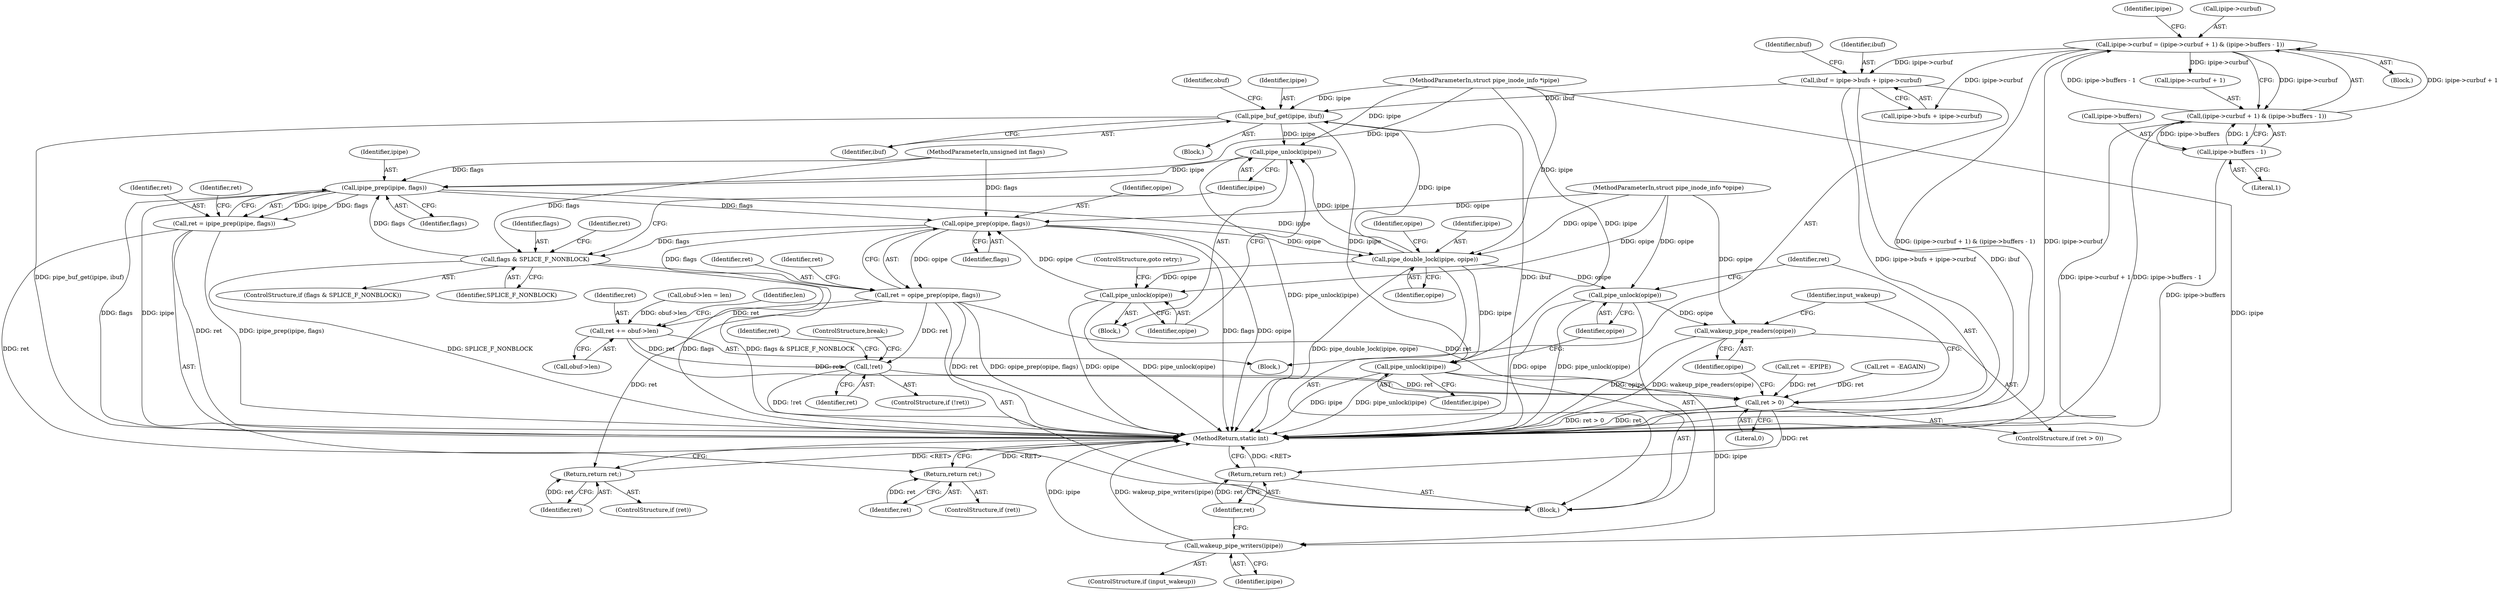 digraph "1_linux_15fab63e1e57be9fdb5eec1bbc5916e9825e9acb_0@integer" {
"1000210" [label="(Call,ibuf = ipipe->bufs + ipipe->curbuf)"];
"1000262" [label="(Call,ipipe->curbuf = (ipipe->curbuf + 1) & (ipipe->buffers - 1))"];
"1000266" [label="(Call,(ipipe->curbuf + 1) & (ipipe->buffers - 1))"];
"1000272" [label="(Call,ipipe->buffers - 1)"];
"1000286" [label="(Call,pipe_buf_get(ipipe, ibuf))"];
"1000205" [label="(Call,pipe_unlock(ipipe))"];
"1000128" [label="(Call,ipipe_prep(ipipe, flags))"];
"1000126" [label="(Call,ret = ipipe_prep(ipipe, flags))"];
"1000133" [label="(Return,return ret;)"];
"1000137" [label="(Call,opipe_prep(opipe, flags))"];
"1000135" [label="(Call,ret = opipe_prep(opipe, flags))"];
"1000142" [label="(Return,return ret;)"];
"1000160" [label="(Call,!ret)"];
"1000338" [label="(Call,ret > 0)"];
"1000347" [label="(Return,return ret;)"];
"1000322" [label="(Call,ret += obuf->len)"];
"1000144" [label="(Call,pipe_double_lock(ipipe, opipe))"];
"1000207" [label="(Call,pipe_unlock(opipe))"];
"1000333" [label="(Call,pipe_unlock(ipipe))"];
"1000345" [label="(Call,wakeup_pipe_writers(ipipe))"];
"1000335" [label="(Call,pipe_unlock(opipe))"];
"1000341" [label="(Call,wakeup_pipe_readers(opipe))"];
"1000196" [label="(Call,flags & SPLICE_F_NONBLOCK)"];
"1000212" [label="(Call,ipipe->bufs + ipipe->curbuf)"];
"1000328" [label="(Identifier,len)"];
"1000209" [label="(ControlStructure,goto retry;)"];
"1000341" [label="(Call,wakeup_pipe_readers(opipe))"];
"1000266" [label="(Call,(ipipe->curbuf + 1) & (ipipe->buffers - 1))"];
"1000273" [label="(Call,ipipe->buffers)"];
"1000276" [label="(Literal,1)"];
"1000208" [label="(Identifier,opipe)"];
"1000139" [label="(Identifier,flags)"];
"1000191" [label="(Block,)"];
"1000136" [label="(Identifier,ret)"];
"1000152" [label="(Identifier,opipe)"];
"1000160" [label="(Call,!ret)"];
"1000162" [label="(Call,ret = -EPIPE)"];
"1000133" [label="(Return,return ret;)"];
"1000197" [label="(Identifier,flags)"];
"1000195" [label="(ControlStructure,if (flags & SPLICE_F_NONBLOCK))"];
"1000148" [label="(Block,)"];
"1000291" [label="(Identifier,obuf)"];
"1000201" [label="(Identifier,ret)"];
"1000210" [label="(Call,ibuf = ipipe->bufs + ipipe->curbuf)"];
"1000141" [label="(Identifier,ret)"];
"1000348" [label="(Identifier,ret)"];
"1000163" [label="(Identifier,ret)"];
"1000145" [label="(Identifier,ipipe)"];
"1000272" [label="(Call,ipipe->buffers - 1)"];
"1000132" [label="(Identifier,ret)"];
"1000196" [label="(Call,flags & SPLICE_F_NONBLOCK)"];
"1000338" [label="(Call,ret > 0)"];
"1000279" [label="(Identifier,ipipe)"];
"1000113" [label="(Block,)"];
"1000287" [label="(Identifier,ipipe)"];
"1000342" [label="(Identifier,opipe)"];
"1000110" [label="(MethodParameterIn,struct pipe_inode_info *opipe)"];
"1000337" [label="(ControlStructure,if (ret > 0))"];
"1000144" [label="(Call,pipe_double_lock(ipipe, opipe))"];
"1000143" [label="(Identifier,ret)"];
"1000334" [label="(Identifier,ipipe)"];
"1000343" [label="(ControlStructure,if (input_wakeup))"];
"1000129" [label="(Identifier,ipipe)"];
"1000112" [label="(MethodParameterIn,unsigned int flags)"];
"1000247" [label="(Block,)"];
"1000126" [label="(Call,ret = ipipe_prep(ipipe, flags))"];
"1000134" [label="(Identifier,ret)"];
"1000340" [label="(Literal,0)"];
"1000324" [label="(Call,obuf->len)"];
"1000323" [label="(Identifier,ret)"];
"1000267" [label="(Call,ipipe->curbuf + 1)"];
"1000200" [label="(Call,ret = -EAGAIN)"];
"1000211" [label="(Identifier,ibuf)"];
"1000345" [label="(Call,wakeup_pipe_writers(ipipe))"];
"1000288" [label="(Identifier,ibuf)"];
"1000159" [label="(ControlStructure,if (!ret))"];
"1000344" [label="(Identifier,input_wakeup)"];
"1000349" [label="(MethodReturn,static int)"];
"1000322" [label="(Call,ret += obuf->len)"];
"1000335" [label="(Call,pipe_unlock(opipe))"];
"1000347" [label="(Return,return ret;)"];
"1000333" [label="(Call,pipe_unlock(ipipe))"];
"1000146" [label="(Identifier,opipe)"];
"1000198" [label="(Identifier,SPLICE_F_NONBLOCK)"];
"1000346" [label="(Identifier,ipipe)"];
"1000140" [label="(ControlStructure,if (ret))"];
"1000263" [label="(Call,ipipe->curbuf)"];
"1000262" [label="(Call,ipipe->curbuf = (ipipe->curbuf + 1) & (ipipe->buffers - 1))"];
"1000285" [label="(Block,)"];
"1000220" [label="(Identifier,nbuf)"];
"1000127" [label="(Identifier,ret)"];
"1000161" [label="(Identifier,ret)"];
"1000299" [label="(Call,obuf->len = len)"];
"1000336" [label="(Identifier,opipe)"];
"1000137" [label="(Call,opipe_prep(opipe, flags))"];
"1000135" [label="(Call,ret = opipe_prep(opipe, flags))"];
"1000131" [label="(ControlStructure,if (ret))"];
"1000286" [label="(Call,pipe_buf_get(ipipe, ibuf))"];
"1000206" [label="(Identifier,ipipe)"];
"1000130" [label="(Identifier,flags)"];
"1000142" [label="(Return,return ret;)"];
"1000166" [label="(ControlStructure,break;)"];
"1000205" [label="(Call,pipe_unlock(ipipe))"];
"1000207" [label="(Call,pipe_unlock(opipe))"];
"1000109" [label="(MethodParameterIn,struct pipe_inode_info *ipipe)"];
"1000138" [label="(Identifier,opipe)"];
"1000339" [label="(Identifier,ret)"];
"1000128" [label="(Call,ipipe_prep(ipipe, flags))"];
"1000210" -> "1000148"  [label="AST: "];
"1000210" -> "1000212"  [label="CFG: "];
"1000211" -> "1000210"  [label="AST: "];
"1000212" -> "1000210"  [label="AST: "];
"1000220" -> "1000210"  [label="CFG: "];
"1000210" -> "1000349"  [label="DDG: ipipe->bufs + ipipe->curbuf"];
"1000210" -> "1000349"  [label="DDG: ibuf"];
"1000262" -> "1000210"  [label="DDG: ipipe->curbuf"];
"1000210" -> "1000286"  [label="DDG: ibuf"];
"1000262" -> "1000247"  [label="AST: "];
"1000262" -> "1000266"  [label="CFG: "];
"1000263" -> "1000262"  [label="AST: "];
"1000266" -> "1000262"  [label="AST: "];
"1000279" -> "1000262"  [label="CFG: "];
"1000262" -> "1000349"  [label="DDG: ipipe->curbuf"];
"1000262" -> "1000349"  [label="DDG: (ipipe->curbuf + 1) & (ipipe->buffers - 1)"];
"1000262" -> "1000212"  [label="DDG: ipipe->curbuf"];
"1000266" -> "1000262"  [label="DDG: ipipe->curbuf + 1"];
"1000266" -> "1000262"  [label="DDG: ipipe->buffers - 1"];
"1000262" -> "1000266"  [label="DDG: ipipe->curbuf"];
"1000262" -> "1000267"  [label="DDG: ipipe->curbuf"];
"1000266" -> "1000272"  [label="CFG: "];
"1000267" -> "1000266"  [label="AST: "];
"1000272" -> "1000266"  [label="AST: "];
"1000266" -> "1000349"  [label="DDG: ipipe->curbuf + 1"];
"1000266" -> "1000349"  [label="DDG: ipipe->buffers - 1"];
"1000272" -> "1000266"  [label="DDG: ipipe->buffers"];
"1000272" -> "1000266"  [label="DDG: 1"];
"1000272" -> "1000276"  [label="CFG: "];
"1000273" -> "1000272"  [label="AST: "];
"1000276" -> "1000272"  [label="AST: "];
"1000272" -> "1000349"  [label="DDG: ipipe->buffers"];
"1000286" -> "1000285"  [label="AST: "];
"1000286" -> "1000288"  [label="CFG: "];
"1000287" -> "1000286"  [label="AST: "];
"1000288" -> "1000286"  [label="AST: "];
"1000291" -> "1000286"  [label="CFG: "];
"1000286" -> "1000349"  [label="DDG: pipe_buf_get(ipipe, ibuf)"];
"1000286" -> "1000349"  [label="DDG: ibuf"];
"1000286" -> "1000205"  [label="DDG: ipipe"];
"1000144" -> "1000286"  [label="DDG: ipipe"];
"1000109" -> "1000286"  [label="DDG: ipipe"];
"1000286" -> "1000333"  [label="DDG: ipipe"];
"1000205" -> "1000191"  [label="AST: "];
"1000205" -> "1000206"  [label="CFG: "];
"1000206" -> "1000205"  [label="AST: "];
"1000208" -> "1000205"  [label="CFG: "];
"1000205" -> "1000349"  [label="DDG: pipe_unlock(ipipe)"];
"1000205" -> "1000128"  [label="DDG: ipipe"];
"1000144" -> "1000205"  [label="DDG: ipipe"];
"1000109" -> "1000205"  [label="DDG: ipipe"];
"1000128" -> "1000126"  [label="AST: "];
"1000128" -> "1000130"  [label="CFG: "];
"1000129" -> "1000128"  [label="AST: "];
"1000130" -> "1000128"  [label="AST: "];
"1000126" -> "1000128"  [label="CFG: "];
"1000128" -> "1000349"  [label="DDG: flags"];
"1000128" -> "1000349"  [label="DDG: ipipe"];
"1000128" -> "1000126"  [label="DDG: ipipe"];
"1000128" -> "1000126"  [label="DDG: flags"];
"1000109" -> "1000128"  [label="DDG: ipipe"];
"1000196" -> "1000128"  [label="DDG: flags"];
"1000112" -> "1000128"  [label="DDG: flags"];
"1000128" -> "1000137"  [label="DDG: flags"];
"1000128" -> "1000144"  [label="DDG: ipipe"];
"1000126" -> "1000113"  [label="AST: "];
"1000127" -> "1000126"  [label="AST: "];
"1000132" -> "1000126"  [label="CFG: "];
"1000126" -> "1000349"  [label="DDG: ret"];
"1000126" -> "1000349"  [label="DDG: ipipe_prep(ipipe, flags)"];
"1000126" -> "1000133"  [label="DDG: ret"];
"1000133" -> "1000131"  [label="AST: "];
"1000133" -> "1000134"  [label="CFG: "];
"1000134" -> "1000133"  [label="AST: "];
"1000349" -> "1000133"  [label="CFG: "];
"1000133" -> "1000349"  [label="DDG: <RET>"];
"1000134" -> "1000133"  [label="DDG: ret"];
"1000137" -> "1000135"  [label="AST: "];
"1000137" -> "1000139"  [label="CFG: "];
"1000138" -> "1000137"  [label="AST: "];
"1000139" -> "1000137"  [label="AST: "];
"1000135" -> "1000137"  [label="CFG: "];
"1000137" -> "1000349"  [label="DDG: flags"];
"1000137" -> "1000349"  [label="DDG: opipe"];
"1000137" -> "1000135"  [label="DDG: opipe"];
"1000137" -> "1000135"  [label="DDG: flags"];
"1000207" -> "1000137"  [label="DDG: opipe"];
"1000110" -> "1000137"  [label="DDG: opipe"];
"1000112" -> "1000137"  [label="DDG: flags"];
"1000137" -> "1000144"  [label="DDG: opipe"];
"1000137" -> "1000196"  [label="DDG: flags"];
"1000135" -> "1000113"  [label="AST: "];
"1000136" -> "1000135"  [label="AST: "];
"1000141" -> "1000135"  [label="CFG: "];
"1000135" -> "1000349"  [label="DDG: ret"];
"1000135" -> "1000349"  [label="DDG: opipe_prep(opipe, flags)"];
"1000135" -> "1000142"  [label="DDG: ret"];
"1000135" -> "1000160"  [label="DDG: ret"];
"1000135" -> "1000322"  [label="DDG: ret"];
"1000135" -> "1000338"  [label="DDG: ret"];
"1000142" -> "1000140"  [label="AST: "];
"1000142" -> "1000143"  [label="CFG: "];
"1000143" -> "1000142"  [label="AST: "];
"1000349" -> "1000142"  [label="CFG: "];
"1000142" -> "1000349"  [label="DDG: <RET>"];
"1000143" -> "1000142"  [label="DDG: ret"];
"1000160" -> "1000159"  [label="AST: "];
"1000160" -> "1000161"  [label="CFG: "];
"1000161" -> "1000160"  [label="AST: "];
"1000163" -> "1000160"  [label="CFG: "];
"1000166" -> "1000160"  [label="CFG: "];
"1000160" -> "1000349"  [label="DDG: !ret"];
"1000322" -> "1000160"  [label="DDG: ret"];
"1000160" -> "1000338"  [label="DDG: ret"];
"1000338" -> "1000337"  [label="AST: "];
"1000338" -> "1000340"  [label="CFG: "];
"1000339" -> "1000338"  [label="AST: "];
"1000340" -> "1000338"  [label="AST: "];
"1000342" -> "1000338"  [label="CFG: "];
"1000344" -> "1000338"  [label="CFG: "];
"1000338" -> "1000349"  [label="DDG: ret"];
"1000338" -> "1000349"  [label="DDG: ret > 0"];
"1000200" -> "1000338"  [label="DDG: ret"];
"1000322" -> "1000338"  [label="DDG: ret"];
"1000162" -> "1000338"  [label="DDG: ret"];
"1000338" -> "1000347"  [label="DDG: ret"];
"1000347" -> "1000113"  [label="AST: "];
"1000347" -> "1000348"  [label="CFG: "];
"1000348" -> "1000347"  [label="AST: "];
"1000349" -> "1000347"  [label="CFG: "];
"1000347" -> "1000349"  [label="DDG: <RET>"];
"1000348" -> "1000347"  [label="DDG: ret"];
"1000322" -> "1000148"  [label="AST: "];
"1000322" -> "1000324"  [label="CFG: "];
"1000323" -> "1000322"  [label="AST: "];
"1000324" -> "1000322"  [label="AST: "];
"1000328" -> "1000322"  [label="CFG: "];
"1000299" -> "1000322"  [label="DDG: obuf->len"];
"1000144" -> "1000113"  [label="AST: "];
"1000144" -> "1000146"  [label="CFG: "];
"1000145" -> "1000144"  [label="AST: "];
"1000146" -> "1000144"  [label="AST: "];
"1000152" -> "1000144"  [label="CFG: "];
"1000144" -> "1000349"  [label="DDG: pipe_double_lock(ipipe, opipe)"];
"1000109" -> "1000144"  [label="DDG: ipipe"];
"1000110" -> "1000144"  [label="DDG: opipe"];
"1000144" -> "1000207"  [label="DDG: opipe"];
"1000144" -> "1000333"  [label="DDG: ipipe"];
"1000144" -> "1000335"  [label="DDG: opipe"];
"1000207" -> "1000191"  [label="AST: "];
"1000207" -> "1000208"  [label="CFG: "];
"1000208" -> "1000207"  [label="AST: "];
"1000209" -> "1000207"  [label="CFG: "];
"1000207" -> "1000349"  [label="DDG: opipe"];
"1000207" -> "1000349"  [label="DDG: pipe_unlock(opipe)"];
"1000110" -> "1000207"  [label="DDG: opipe"];
"1000333" -> "1000113"  [label="AST: "];
"1000333" -> "1000334"  [label="CFG: "];
"1000334" -> "1000333"  [label="AST: "];
"1000336" -> "1000333"  [label="CFG: "];
"1000333" -> "1000349"  [label="DDG: ipipe"];
"1000333" -> "1000349"  [label="DDG: pipe_unlock(ipipe)"];
"1000109" -> "1000333"  [label="DDG: ipipe"];
"1000333" -> "1000345"  [label="DDG: ipipe"];
"1000345" -> "1000343"  [label="AST: "];
"1000345" -> "1000346"  [label="CFG: "];
"1000346" -> "1000345"  [label="AST: "];
"1000348" -> "1000345"  [label="CFG: "];
"1000345" -> "1000349"  [label="DDG: ipipe"];
"1000345" -> "1000349"  [label="DDG: wakeup_pipe_writers(ipipe)"];
"1000109" -> "1000345"  [label="DDG: ipipe"];
"1000335" -> "1000113"  [label="AST: "];
"1000335" -> "1000336"  [label="CFG: "];
"1000336" -> "1000335"  [label="AST: "];
"1000339" -> "1000335"  [label="CFG: "];
"1000335" -> "1000349"  [label="DDG: opipe"];
"1000335" -> "1000349"  [label="DDG: pipe_unlock(opipe)"];
"1000110" -> "1000335"  [label="DDG: opipe"];
"1000335" -> "1000341"  [label="DDG: opipe"];
"1000341" -> "1000337"  [label="AST: "];
"1000341" -> "1000342"  [label="CFG: "];
"1000342" -> "1000341"  [label="AST: "];
"1000344" -> "1000341"  [label="CFG: "];
"1000341" -> "1000349"  [label="DDG: opipe"];
"1000341" -> "1000349"  [label="DDG: wakeup_pipe_readers(opipe)"];
"1000110" -> "1000341"  [label="DDG: opipe"];
"1000196" -> "1000195"  [label="AST: "];
"1000196" -> "1000198"  [label="CFG: "];
"1000197" -> "1000196"  [label="AST: "];
"1000198" -> "1000196"  [label="AST: "];
"1000201" -> "1000196"  [label="CFG: "];
"1000206" -> "1000196"  [label="CFG: "];
"1000196" -> "1000349"  [label="DDG: flags"];
"1000196" -> "1000349"  [label="DDG: flags & SPLICE_F_NONBLOCK"];
"1000196" -> "1000349"  [label="DDG: SPLICE_F_NONBLOCK"];
"1000112" -> "1000196"  [label="DDG: flags"];
}
